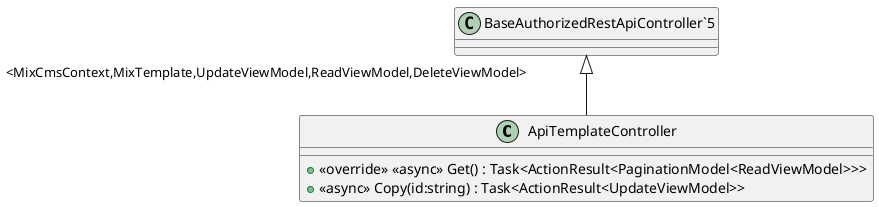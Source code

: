 @startuml
class ApiTemplateController {
    + <<override>> <<async>> Get() : Task<ActionResult<PaginationModel<ReadViewModel>>>
    + <<async>> Copy(id:string) : Task<ActionResult<UpdateViewModel>>
}
"BaseAuthorizedRestApiController`5" "<MixCmsContext,MixTemplate,UpdateViewModel,ReadViewModel,DeleteViewModel>" <|-- ApiTemplateController
@enduml

